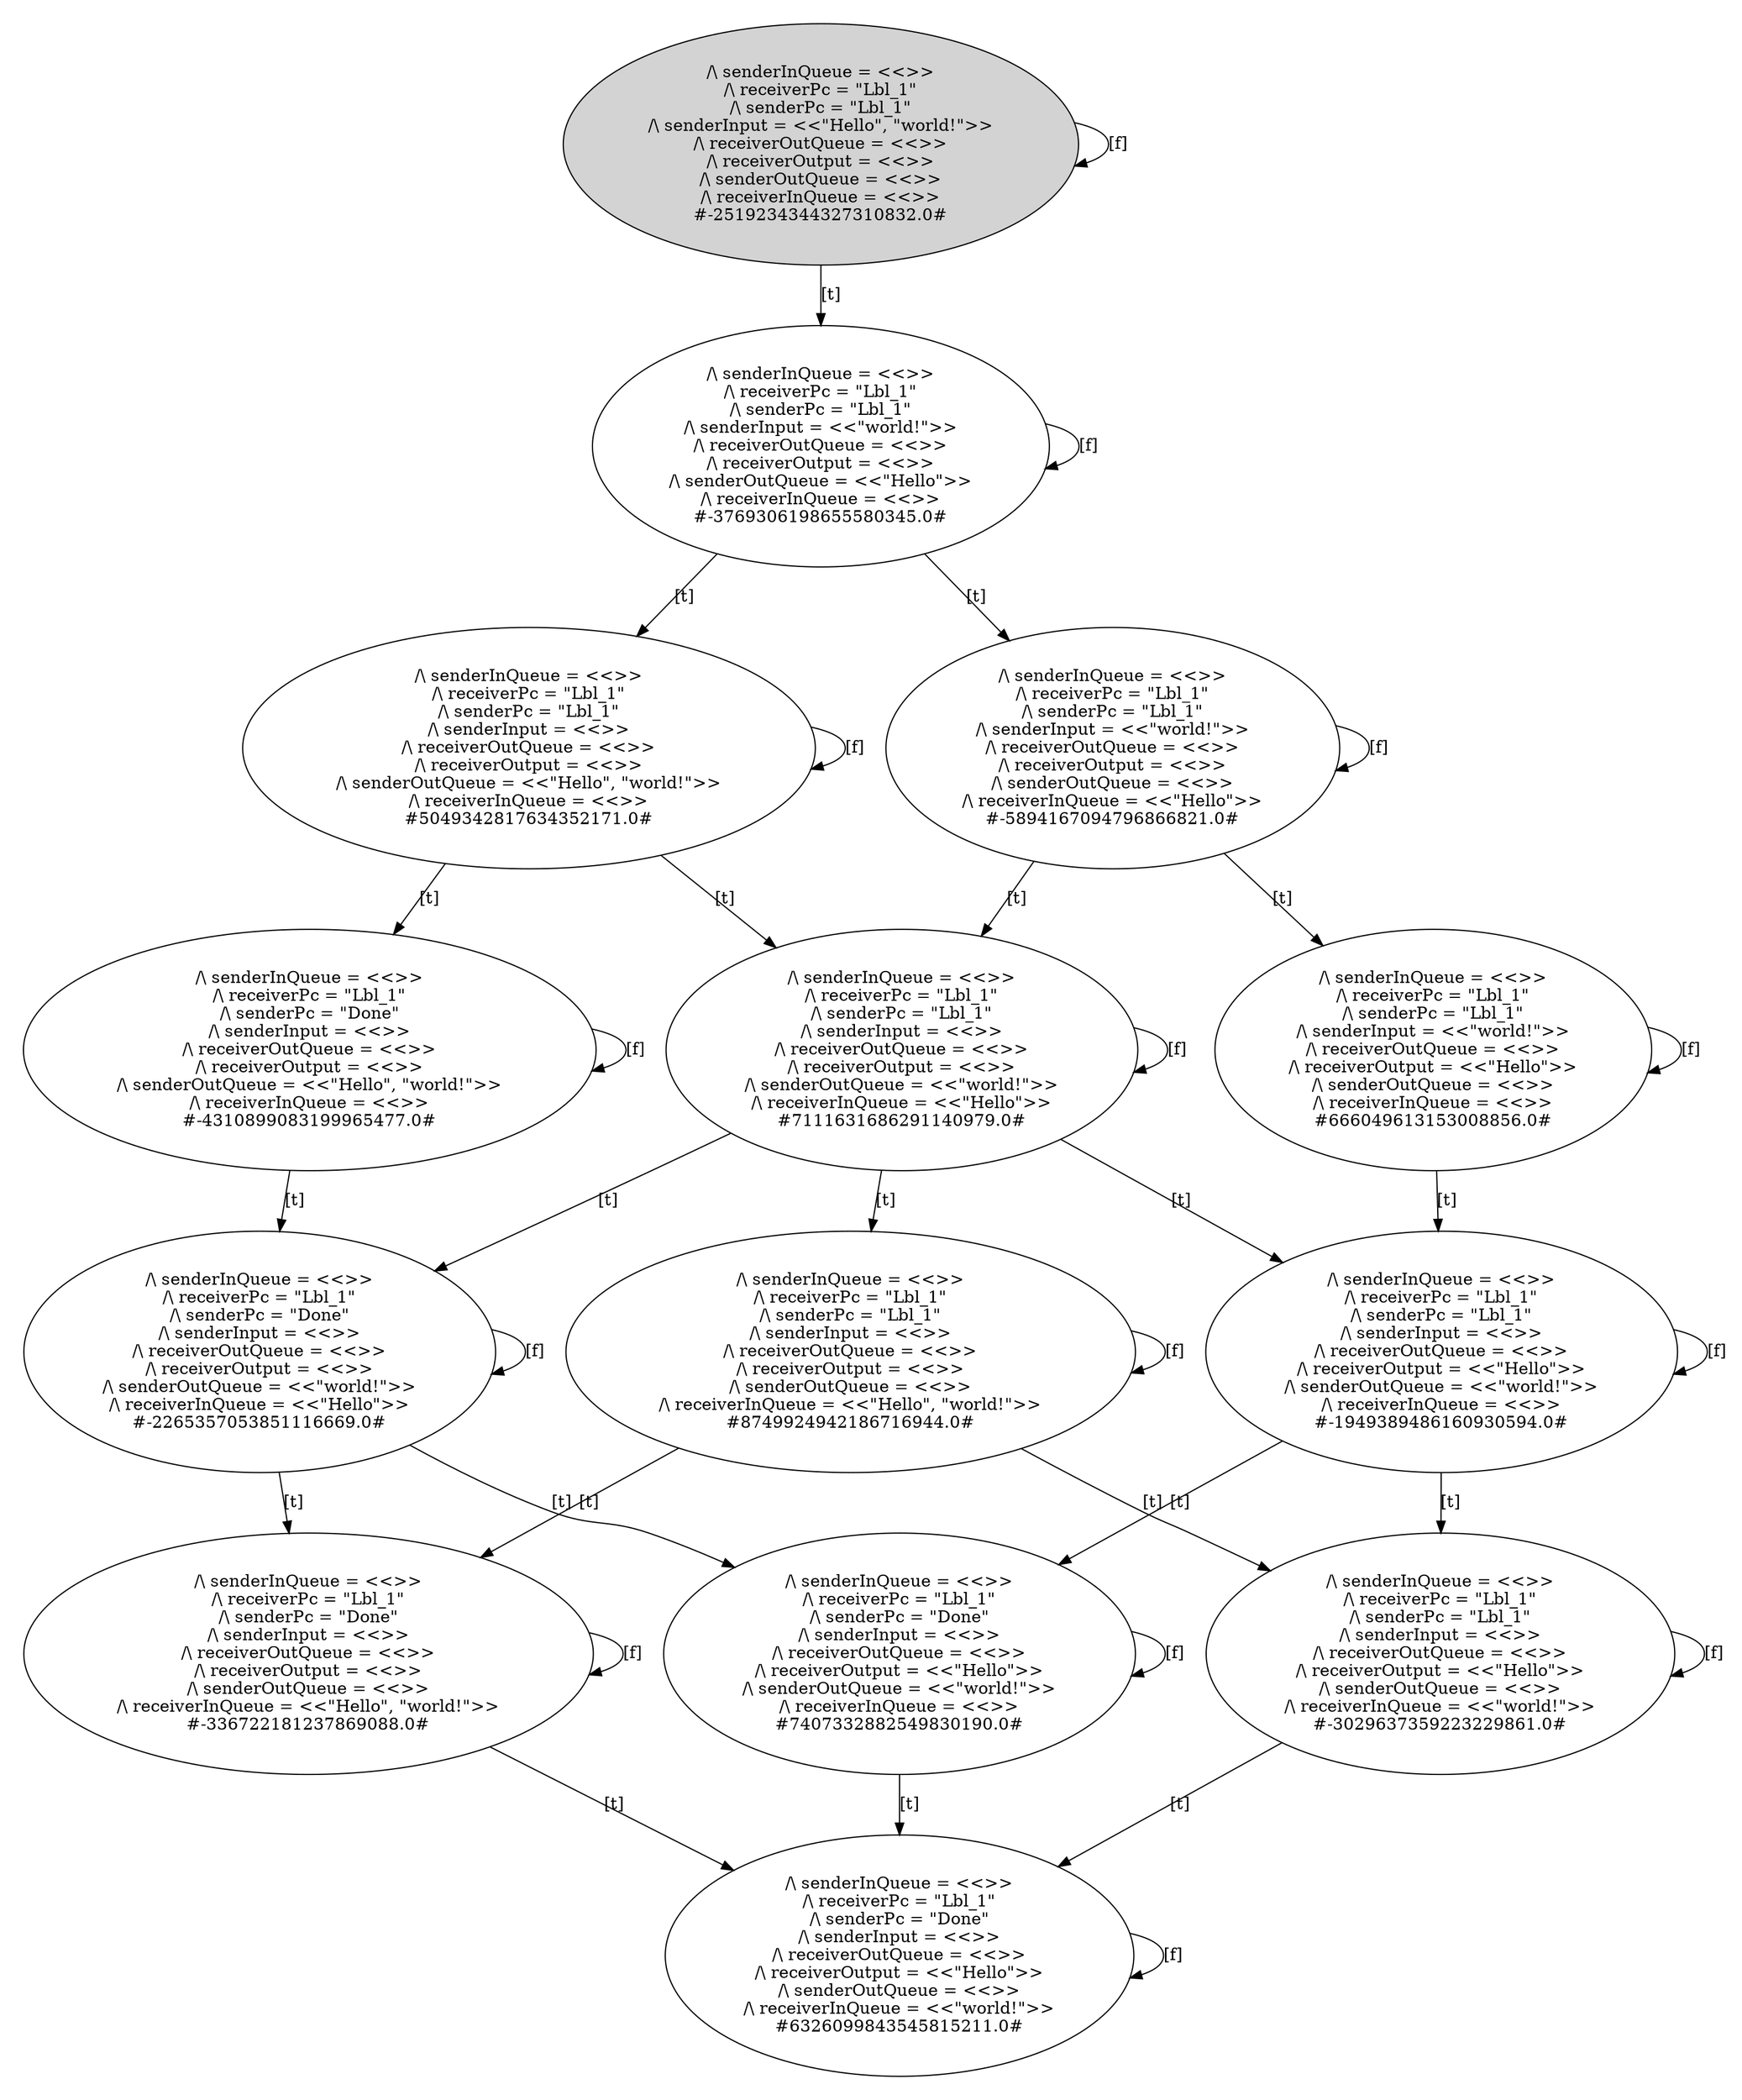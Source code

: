 digraph DiskGraph {
nodesep=0.35;
subgraph cluster_graph {
color="white";
"-2519234344327310832.0" [style = filled] [label="/\\ senderInQueue = <<>>\n/\\ receiverPc = \"Lbl_1\"\n/\\ senderPc = \"Lbl_1\"\n/\\ senderInput = <<\"Hello\", \"world!\">>\n/\\ receiverOutQueue = <<>>\n/\\ receiverOutput = <<>>\n/\\ senderOutQueue = <<>>\n/\\ receiverInQueue = <<>>
#-2519234344327310832.0#"]
"-2519234344327310832.0" -> "-2519234344327310832.0" [label="[f]"];
"-2519234344327310832.0" [label="/\\ senderInQueue = <<>>\n/\\ receiverPc = \"Lbl_1\"\n/\\ senderPc = \"Lbl_1\"\n/\\ senderInput = <<\"Hello\", \"world!\">>\n/\\ receiverOutQueue = <<>>\n/\\ receiverOutput = <<>>\n/\\ senderOutQueue = <<>>\n/\\ receiverInQueue = <<>>
#-2519234344327310832.0#"];
"-2519234344327310832.0" -> "-3769306198655580345.0" [label="[t]"];
"-3769306198655580345.0" [label="/\\ senderInQueue = <<>>\n/\\ receiverPc = \"Lbl_1\"\n/\\ senderPc = \"Lbl_1\"\n/\\ senderInput = <<\"world!\">>\n/\\ receiverOutQueue = <<>>\n/\\ receiverOutput = <<>>\n/\\ senderOutQueue = <<\"Hello\">>\n/\\ receiverInQueue = <<>>
#-3769306198655580345.0#"];
"-3769306198655580345.0" -> "-3769306198655580345.0" [label="[f]"];
"-3769306198655580345.0" [label="/\\ senderInQueue = <<>>\n/\\ receiverPc = \"Lbl_1\"\n/\\ senderPc = \"Lbl_1\"\n/\\ senderInput = <<\"world!\">>\n/\\ receiverOutQueue = <<>>\n/\\ receiverOutput = <<>>\n/\\ senderOutQueue = <<\"Hello\">>\n/\\ receiverInQueue = <<>>
#-3769306198655580345.0#"];
"-3769306198655580345.0" -> "5049342817634352171.0" [label="[t]"];
"5049342817634352171.0" [label="/\\ senderInQueue = <<>>\n/\\ receiverPc = \"Lbl_1\"\n/\\ senderPc = \"Lbl_1\"\n/\\ senderInput = <<>>\n/\\ receiverOutQueue = <<>>\n/\\ receiverOutput = <<>>\n/\\ senderOutQueue = <<\"Hello\", \"world!\">>\n/\\ receiverInQueue = <<>>
#5049342817634352171.0#"];
"-3769306198655580345.0" -> "-5894167094796866821.0" [label="[t]"];
"-5894167094796866821.0" [label="/\\ senderInQueue = <<>>\n/\\ receiverPc = \"Lbl_1\"\n/\\ senderPc = \"Lbl_1\"\n/\\ senderInput = <<\"world!\">>\n/\\ receiverOutQueue = <<>>\n/\\ receiverOutput = <<>>\n/\\ senderOutQueue = <<>>\n/\\ receiverInQueue = <<\"Hello\">>
#-5894167094796866821.0#"];
"-5894167094796866821.0" -> "7111631686291140979.0" [label="[t]"];
"7111631686291140979.0" [label="/\\ senderInQueue = <<>>\n/\\ receiverPc = \"Lbl_1\"\n/\\ senderPc = \"Lbl_1\"\n/\\ senderInput = <<>>\n/\\ receiverOutQueue = <<>>\n/\\ receiverOutput = <<>>\n/\\ senderOutQueue = <<\"world!\">>\n/\\ receiverInQueue = <<\"Hello\">>
#7111631686291140979.0#"];
"-5894167094796866821.0" -> "666049613153008856.0" [label="[t]"];
"666049613153008856.0" [label="/\\ senderInQueue = <<>>\n/\\ receiverPc = \"Lbl_1\"\n/\\ senderPc = \"Lbl_1\"\n/\\ senderInput = <<\"world!\">>\n/\\ receiverOutQueue = <<>>\n/\\ receiverOutput = <<\"Hello\">>\n/\\ senderOutQueue = <<>>\n/\\ receiverInQueue = <<>>
#666049613153008856.0#"];
"-5894167094796866821.0" -> "-5894167094796866821.0" [label="[f]"];
"-5894167094796866821.0" [label="/\\ senderInQueue = <<>>\n/\\ receiverPc = \"Lbl_1\"\n/\\ senderPc = \"Lbl_1\"\n/\\ senderInput = <<\"world!\">>\n/\\ receiverOutQueue = <<>>\n/\\ receiverOutput = <<>>\n/\\ senderOutQueue = <<>>\n/\\ receiverInQueue = <<\"Hello\">>
#-5894167094796866821.0#"];
"5049342817634352171.0" -> "7111631686291140979.0" [label="[t]"];
"7111631686291140979.0" [label="/\\ senderInQueue = <<>>\n/\\ receiverPc = \"Lbl_1\"\n/\\ senderPc = \"Lbl_1\"\n/\\ senderInput = <<>>\n/\\ receiverOutQueue = <<>>\n/\\ receiverOutput = <<>>\n/\\ senderOutQueue = <<\"world!\">>\n/\\ receiverInQueue = <<\"Hello\">>
#7111631686291140979.0#"];
"5049342817634352171.0" -> "-4310899083199965477.0" [label="[t]"];
"-4310899083199965477.0" [label="/\\ senderInQueue = <<>>\n/\\ receiverPc = \"Lbl_1\"\n/\\ senderPc = \"Done\"\n/\\ senderInput = <<>>\n/\\ receiverOutQueue = <<>>\n/\\ receiverOutput = <<>>\n/\\ senderOutQueue = <<\"Hello\", \"world!\">>\n/\\ receiverInQueue = <<>>
#-4310899083199965477.0#"];
"5049342817634352171.0" -> "5049342817634352171.0" [label="[f]"];
"5049342817634352171.0" [label="/\\ senderInQueue = <<>>\n/\\ receiverPc = \"Lbl_1\"\n/\\ senderPc = \"Lbl_1\"\n/\\ senderInput = <<>>\n/\\ receiverOutQueue = <<>>\n/\\ receiverOutput = <<>>\n/\\ senderOutQueue = <<\"Hello\", \"world!\">>\n/\\ receiverInQueue = <<>>
#5049342817634352171.0#"];
"-4310899083199965477.0" -> "-2265357053851116669.0" [label="[t]"];
"-2265357053851116669.0" [label="/\\ senderInQueue = <<>>\n/\\ receiverPc = \"Lbl_1\"\n/\\ senderPc = \"Done\"\n/\\ senderInput = <<>>\n/\\ receiverOutQueue = <<>>\n/\\ receiverOutput = <<>>\n/\\ senderOutQueue = <<\"world!\">>\n/\\ receiverInQueue = <<\"Hello\">>
#-2265357053851116669.0#"];
"-4310899083199965477.0" -> "-4310899083199965477.0" [label="[f]"];
"-4310899083199965477.0" [label="/\\ senderInQueue = <<>>\n/\\ receiverPc = \"Lbl_1\"\n/\\ senderPc = \"Done\"\n/\\ senderInput = <<>>\n/\\ receiverOutQueue = <<>>\n/\\ receiverOutput = <<>>\n/\\ senderOutQueue = <<\"Hello\", \"world!\">>\n/\\ receiverInQueue = <<>>
#-4310899083199965477.0#"];
"7111631686291140979.0" -> "8749924942186716944.0" [label="[t]"];
"8749924942186716944.0" [label="/\\ senderInQueue = <<>>\n/\\ receiverPc = \"Lbl_1\"\n/\\ senderPc = \"Lbl_1\"\n/\\ senderInput = <<>>\n/\\ receiverOutQueue = <<>>\n/\\ receiverOutput = <<>>\n/\\ senderOutQueue = <<>>\n/\\ receiverInQueue = <<\"Hello\", \"world!\">>
#8749924942186716944.0#"];
"7111631686291140979.0" -> "-2265357053851116669.0" [label="[t]"];
"-2265357053851116669.0" [label="/\\ senderInQueue = <<>>\n/\\ receiverPc = \"Lbl_1\"\n/\\ senderPc = \"Done\"\n/\\ senderInput = <<>>\n/\\ receiverOutQueue = <<>>\n/\\ receiverOutput = <<>>\n/\\ senderOutQueue = <<\"world!\">>\n/\\ receiverInQueue = <<\"Hello\">>
#-2265357053851116669.0#"];
"7111631686291140979.0" -> "7111631686291140979.0" [label="[f]"];
"7111631686291140979.0" [label="/\\ senderInQueue = <<>>\n/\\ receiverPc = \"Lbl_1\"\n/\\ senderPc = \"Lbl_1\"\n/\\ senderInput = <<>>\n/\\ receiverOutQueue = <<>>\n/\\ receiverOutput = <<>>\n/\\ senderOutQueue = <<\"world!\">>\n/\\ receiverInQueue = <<\"Hello\">>
#7111631686291140979.0#"];
"7111631686291140979.0" -> "-1949389486160930594.0" [label="[t]"];
"-1949389486160930594.0" [label="/\\ senderInQueue = <<>>\n/\\ receiverPc = \"Lbl_1\"\n/\\ senderPc = \"Lbl_1\"\n/\\ senderInput = <<>>\n/\\ receiverOutQueue = <<>>\n/\\ receiverOutput = <<\"Hello\">>\n/\\ senderOutQueue = <<\"world!\">>\n/\\ receiverInQueue = <<>>
#-1949389486160930594.0#"];
"666049613153008856.0" -> "666049613153008856.0" [label="[f]"];
"666049613153008856.0" [label="/\\ senderInQueue = <<>>\n/\\ receiverPc = \"Lbl_1\"\n/\\ senderPc = \"Lbl_1\"\n/\\ senderInput = <<\"world!\">>\n/\\ receiverOutQueue = <<>>\n/\\ receiverOutput = <<\"Hello\">>\n/\\ senderOutQueue = <<>>\n/\\ receiverInQueue = <<>>
#666049613153008856.0#"];
"666049613153008856.0" -> "-1949389486160930594.0" [label="[t]"];
"-1949389486160930594.0" [label="/\\ senderInQueue = <<>>\n/\\ receiverPc = \"Lbl_1\"\n/\\ senderPc = \"Lbl_1\"\n/\\ senderInput = <<>>\n/\\ receiverOutQueue = <<>>\n/\\ receiverOutput = <<\"Hello\">>\n/\\ senderOutQueue = <<\"world!\">>\n/\\ receiverInQueue = <<>>
#-1949389486160930594.0#"];
"-2265357053851116669.0" -> "-336722181237869088.0" [label="[t]"];
"-336722181237869088.0" [label="/\\ senderInQueue = <<>>\n/\\ receiverPc = \"Lbl_1\"\n/\\ senderPc = \"Done\"\n/\\ senderInput = <<>>\n/\\ receiverOutQueue = <<>>\n/\\ receiverOutput = <<>>\n/\\ senderOutQueue = <<>>\n/\\ receiverInQueue = <<\"Hello\", \"world!\">>
#-336722181237869088.0#"];
"-2265357053851116669.0" -> "-2265357053851116669.0" [label="[f]"];
"-2265357053851116669.0" [label="/\\ senderInQueue = <<>>\n/\\ receiverPc = \"Lbl_1\"\n/\\ senderPc = \"Done\"\n/\\ senderInput = <<>>\n/\\ receiverOutQueue = <<>>\n/\\ receiverOutput = <<>>\n/\\ senderOutQueue = <<\"world!\">>\n/\\ receiverInQueue = <<\"Hello\">>
#-2265357053851116669.0#"];
"-2265357053851116669.0" -> "7407332882549830190.0" [label="[t]"];
"7407332882549830190.0" [label="/\\ senderInQueue = <<>>\n/\\ receiverPc = \"Lbl_1\"\n/\\ senderPc = \"Done\"\n/\\ senderInput = <<>>\n/\\ receiverOutQueue = <<>>\n/\\ receiverOutput = <<\"Hello\">>\n/\\ senderOutQueue = <<\"world!\">>\n/\\ receiverInQueue = <<>>
#7407332882549830190.0#"];
"-1949389486160930594.0" -> "-3029637359223229861.0" [label="[t]"];
"-3029637359223229861.0" [label="/\\ senderInQueue = <<>>\n/\\ receiverPc = \"Lbl_1\"\n/\\ senderPc = \"Lbl_1\"\n/\\ senderInput = <<>>\n/\\ receiverOutQueue = <<>>\n/\\ receiverOutput = <<\"Hello\">>\n/\\ senderOutQueue = <<>>\n/\\ receiverInQueue = <<\"world!\">>
#-3029637359223229861.0#"];
"-1949389486160930594.0" -> "7407332882549830190.0" [label="[t]"];
"7407332882549830190.0" [label="/\\ senderInQueue = <<>>\n/\\ receiverPc = \"Lbl_1\"\n/\\ senderPc = \"Done\"\n/\\ senderInput = <<>>\n/\\ receiverOutQueue = <<>>\n/\\ receiverOutput = <<\"Hello\">>\n/\\ senderOutQueue = <<\"world!\">>\n/\\ receiverInQueue = <<>>
#7407332882549830190.0#"];
"-1949389486160930594.0" -> "-1949389486160930594.0" [label="[f]"];
"-1949389486160930594.0" [label="/\\ senderInQueue = <<>>\n/\\ receiverPc = \"Lbl_1\"\n/\\ senderPc = \"Lbl_1\"\n/\\ senderInput = <<>>\n/\\ receiverOutQueue = <<>>\n/\\ receiverOutput = <<\"Hello\">>\n/\\ senderOutQueue = <<\"world!\">>\n/\\ receiverInQueue = <<>>
#-1949389486160930594.0#"];
"8749924942186716944.0" -> "-336722181237869088.0" [label="[t]"];
"-336722181237869088.0" [label="/\\ senderInQueue = <<>>\n/\\ receiverPc = \"Lbl_1\"\n/\\ senderPc = \"Done\"\n/\\ senderInput = <<>>\n/\\ receiverOutQueue = <<>>\n/\\ receiverOutput = <<>>\n/\\ senderOutQueue = <<>>\n/\\ receiverInQueue = <<\"Hello\", \"world!\">>
#-336722181237869088.0#"];
"8749924942186716944.0" -> "8749924942186716944.0" [label="[f]"];
"8749924942186716944.0" [label="/\\ senderInQueue = <<>>\n/\\ receiverPc = \"Lbl_1\"\n/\\ senderPc = \"Lbl_1\"\n/\\ senderInput = <<>>\n/\\ receiverOutQueue = <<>>\n/\\ receiverOutput = <<>>\n/\\ senderOutQueue = <<>>\n/\\ receiverInQueue = <<\"Hello\", \"world!\">>
#8749924942186716944.0#"];
"8749924942186716944.0" -> "-3029637359223229861.0" [label="[t]"];
"-3029637359223229861.0" [label="/\\ senderInQueue = <<>>\n/\\ receiverPc = \"Lbl_1\"\n/\\ senderPc = \"Lbl_1\"\n/\\ senderInput = <<>>\n/\\ receiverOutQueue = <<>>\n/\\ receiverOutput = <<\"Hello\">>\n/\\ senderOutQueue = <<>>\n/\\ receiverInQueue = <<\"world!\">>
#-3029637359223229861.0#"];
"7407332882549830190.0" -> "6326099843545815211.0" [label="[t]"];
"6326099843545815211.0" [label="/\\ senderInQueue = <<>>\n/\\ receiverPc = \"Lbl_1\"\n/\\ senderPc = \"Done\"\n/\\ senderInput = <<>>\n/\\ receiverOutQueue = <<>>\n/\\ receiverOutput = <<\"Hello\">>\n/\\ senderOutQueue = <<>>\n/\\ receiverInQueue = <<\"world!\">>
#6326099843545815211.0#"];
"7407332882549830190.0" -> "7407332882549830190.0" [label="[f]"];
"7407332882549830190.0" [label="/\\ senderInQueue = <<>>\n/\\ receiverPc = \"Lbl_1\"\n/\\ senderPc = \"Done\"\n/\\ senderInput = <<>>\n/\\ receiverOutQueue = <<>>\n/\\ receiverOutput = <<\"Hello\">>\n/\\ senderOutQueue = <<\"world!\">>\n/\\ receiverInQueue = <<>>
#7407332882549830190.0#"];
"-336722181237869088.0" -> "-336722181237869088.0" [label="[f]"];
"-336722181237869088.0" [label="/\\ senderInQueue = <<>>\n/\\ receiverPc = \"Lbl_1\"\n/\\ senderPc = \"Done\"\n/\\ senderInput = <<>>\n/\\ receiverOutQueue = <<>>\n/\\ receiverOutput = <<>>\n/\\ senderOutQueue = <<>>\n/\\ receiverInQueue = <<\"Hello\", \"world!\">>
#-336722181237869088.0#"];
"-336722181237869088.0" -> "6326099843545815211.0" [label="[t]"];
"6326099843545815211.0" [label="/\\ senderInQueue = <<>>\n/\\ receiverPc = \"Lbl_1\"\n/\\ senderPc = \"Done\"\n/\\ senderInput = <<>>\n/\\ receiverOutQueue = <<>>\n/\\ receiverOutput = <<\"Hello\">>\n/\\ senderOutQueue = <<>>\n/\\ receiverInQueue = <<\"world!\">>
#6326099843545815211.0#"];
"-3029637359223229861.0" -> "6326099843545815211.0" [label="[t]"];
"6326099843545815211.0" [label="/\\ senderInQueue = <<>>\n/\\ receiverPc = \"Lbl_1\"\n/\\ senderPc = \"Done\"\n/\\ senderInput = <<>>\n/\\ receiverOutQueue = <<>>\n/\\ receiverOutput = <<\"Hello\">>\n/\\ senderOutQueue = <<>>\n/\\ receiverInQueue = <<\"world!\">>
#6326099843545815211.0#"];
"-3029637359223229861.0" -> "-3029637359223229861.0" [label="[f]"];
"-3029637359223229861.0" [label="/\\ senderInQueue = <<>>\n/\\ receiverPc = \"Lbl_1\"\n/\\ senderPc = \"Lbl_1\"\n/\\ senderInput = <<>>\n/\\ receiverOutQueue = <<>>\n/\\ receiverOutput = <<\"Hello\">>\n/\\ senderOutQueue = <<>>\n/\\ receiverInQueue = <<\"world!\">>
#-3029637359223229861.0#"];
"6326099843545815211.0" -> "6326099843545815211.0" [label="[f]"];
"6326099843545815211.0" [label="/\\ senderInQueue = <<>>\n/\\ receiverPc = \"Lbl_1\"\n/\\ senderPc = \"Done\"\n/\\ senderInput = <<>>\n/\\ receiverOutQueue = <<>>\n/\\ receiverOutput = <<\"Hello\">>\n/\\ senderOutQueue = <<>>\n/\\ receiverInQueue = <<\"world!\">>
#6326099843545815211.0#"];
}
}